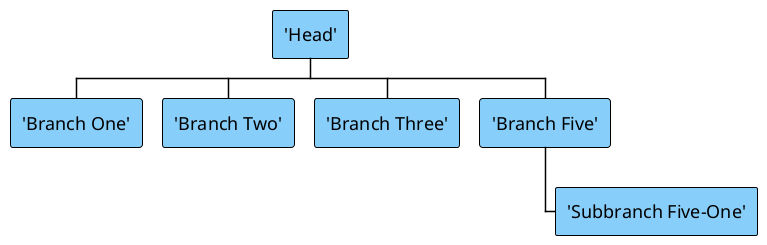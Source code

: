 {
  "sha1": "l2cq7nx95zssq8inhwn4pzifkfuuob6",
  "insertion": {
    "when": "2024-06-03T18:59:33.604Z",
    "user": "plantuml@gmail.com"
  }
}
@startwbs
'=====================================================================================
    ' Params section
    <style>

    node {
        Padding 12
        Margin 40
        HorizontalAlignment center
        LineColor Black
        LineThickness 1.0
        BackgroundColor LightSkyBlue
        FontSize 18
        FontName Arial
        RoundCorner 5
        MaximumWidth 300
    }

    arrow {
        LineColor Black
    }

    </style>
'=====================================================================================
    * 'Head'
    ** 'Branch One'
    ** 'Branch Two'
    ** 'Branch Three'
    ** 'Branch Five'
    *** 'Subbranch Five-One'
'=====================================================================================
@endwbs
